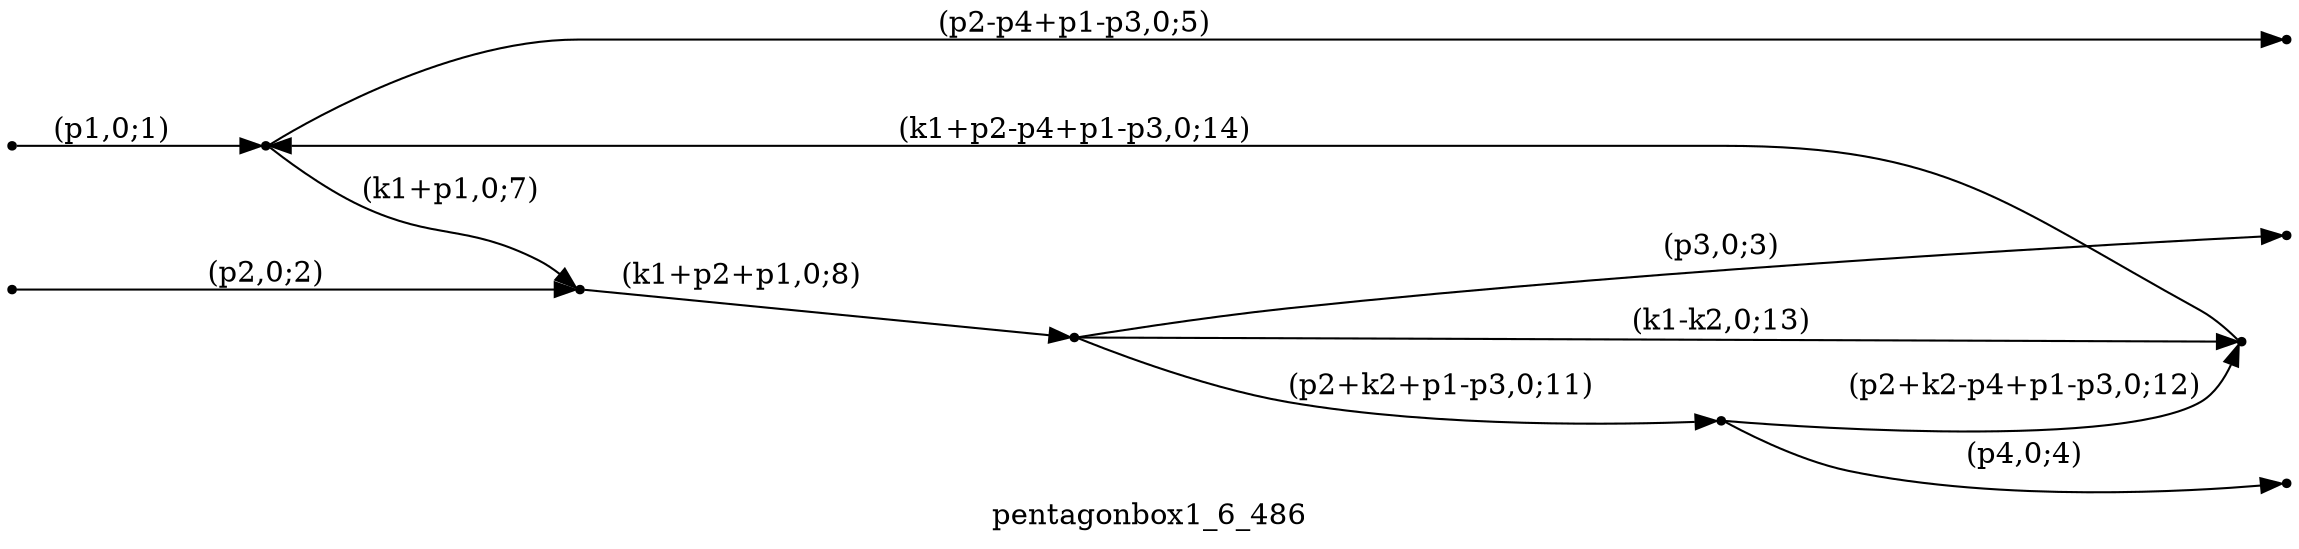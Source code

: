 digraph pentagonbox1_6_486 {
  label="pentagonbox1_6_486";
  rankdir="LR";
  subgraph edges {
    -1 -> 5 [label="(p1,0;1)"];
    -2 -> 1 [label="(p2,0;2)"];
    3 -> -3 [label="(p3,0;3)"];
    2 -> -4 [label="(p4,0;4)"];
    5 -> -5 [label="(p2-p4+p1-p3,0;5)"];
    5 -> 1 [label="(k1+p1,0;7)"];
    1 -> 3 [label="(k1+p2+p1,0;8)"];
    3 -> 2 [label="(p2+k2+p1-p3,0;11)"];
    2 -> 4 [label="(p2+k2-p4+p1-p3,0;12)"];
    3 -> 4 [label="(k1-k2,0;13)"];
    4 -> 5 [label="(k1+p2-p4+p1-p3,0;14)"];
  }
  subgraph incoming { rank="source"; -1; -2; }
  subgraph outgoing { rank="sink"; -3; -4; -5; }
-5 [shape=point];
-4 [shape=point];
-3 [shape=point];
-2 [shape=point];
-1 [shape=point];
1 [shape=point];
2 [shape=point];
3 [shape=point];
4 [shape=point];
5 [shape=point];
}

